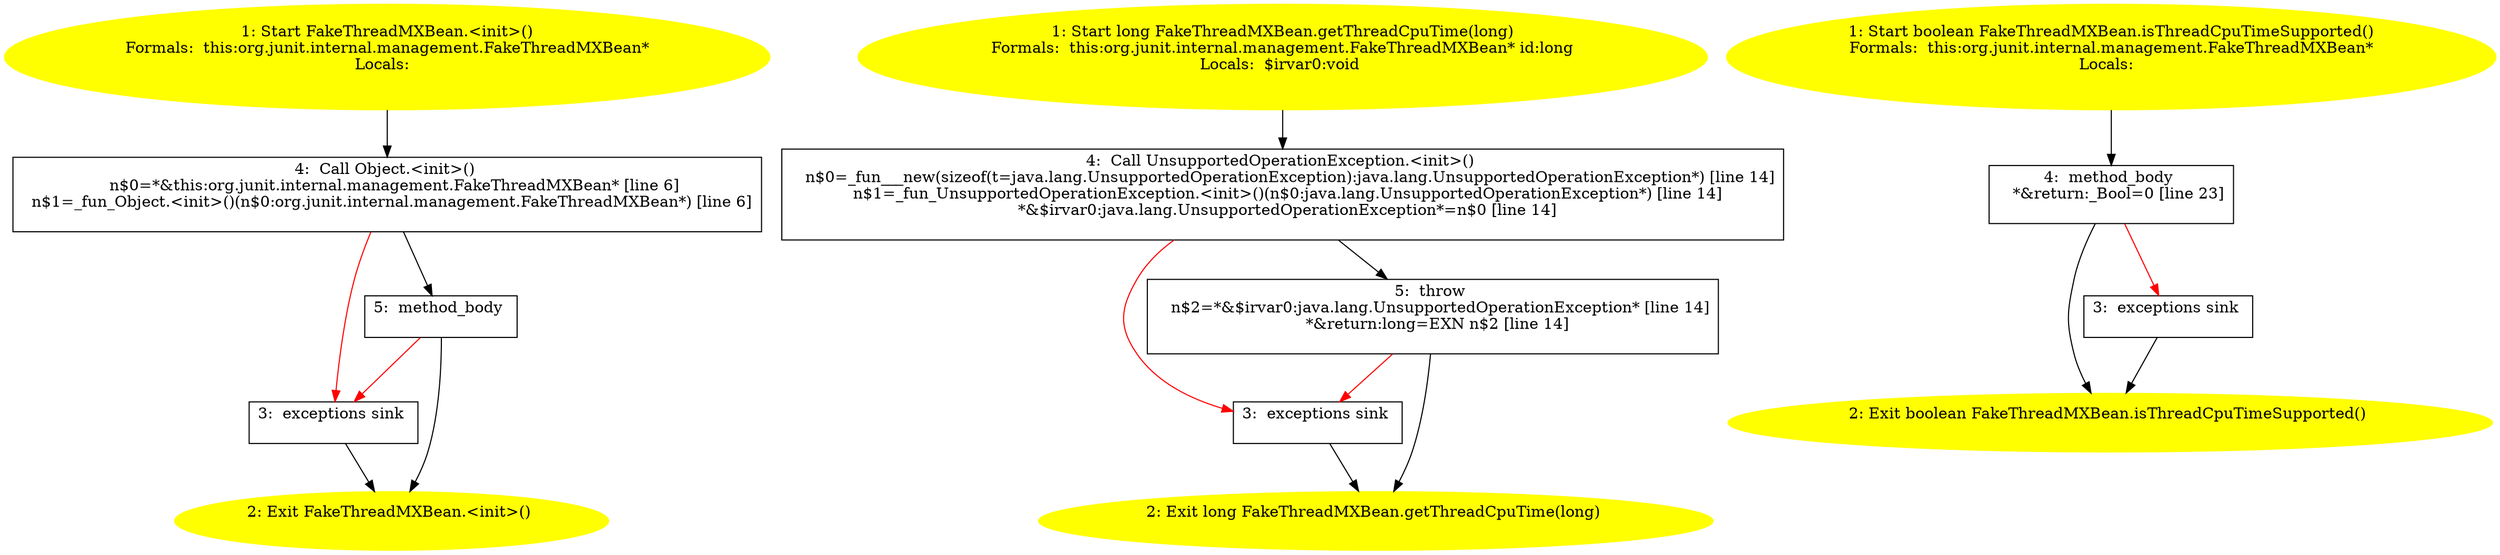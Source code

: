 /* @generated */
digraph cfg {
"org.junit.internal.management.FakeThreadMXBean.<init>().e4cb35be7d1f1b0823ea1850e67a5779_1" [label="1: Start FakeThreadMXBean.<init>()\nFormals:  this:org.junit.internal.management.FakeThreadMXBean*\nLocals:  \n  " color=yellow style=filled]
	

	 "org.junit.internal.management.FakeThreadMXBean.<init>().e4cb35be7d1f1b0823ea1850e67a5779_1" -> "org.junit.internal.management.FakeThreadMXBean.<init>().e4cb35be7d1f1b0823ea1850e67a5779_4" ;
"org.junit.internal.management.FakeThreadMXBean.<init>().e4cb35be7d1f1b0823ea1850e67a5779_2" [label="2: Exit FakeThreadMXBean.<init>() \n  " color=yellow style=filled]
	

"org.junit.internal.management.FakeThreadMXBean.<init>().e4cb35be7d1f1b0823ea1850e67a5779_3" [label="3:  exceptions sink \n  " shape="box"]
	

	 "org.junit.internal.management.FakeThreadMXBean.<init>().e4cb35be7d1f1b0823ea1850e67a5779_3" -> "org.junit.internal.management.FakeThreadMXBean.<init>().e4cb35be7d1f1b0823ea1850e67a5779_2" ;
"org.junit.internal.management.FakeThreadMXBean.<init>().e4cb35be7d1f1b0823ea1850e67a5779_4" [label="4:  Call Object.<init>() \n   n$0=*&this:org.junit.internal.management.FakeThreadMXBean* [line 6]\n  n$1=_fun_Object.<init>()(n$0:org.junit.internal.management.FakeThreadMXBean*) [line 6]\n " shape="box"]
	

	 "org.junit.internal.management.FakeThreadMXBean.<init>().e4cb35be7d1f1b0823ea1850e67a5779_4" -> "org.junit.internal.management.FakeThreadMXBean.<init>().e4cb35be7d1f1b0823ea1850e67a5779_5" ;
	 "org.junit.internal.management.FakeThreadMXBean.<init>().e4cb35be7d1f1b0823ea1850e67a5779_4" -> "org.junit.internal.management.FakeThreadMXBean.<init>().e4cb35be7d1f1b0823ea1850e67a5779_3" [color="red" ];
"org.junit.internal.management.FakeThreadMXBean.<init>().e4cb35be7d1f1b0823ea1850e67a5779_5" [label="5:  method_body \n  " shape="box"]
	

	 "org.junit.internal.management.FakeThreadMXBean.<init>().e4cb35be7d1f1b0823ea1850e67a5779_5" -> "org.junit.internal.management.FakeThreadMXBean.<init>().e4cb35be7d1f1b0823ea1850e67a5779_2" ;
	 "org.junit.internal.management.FakeThreadMXBean.<init>().e4cb35be7d1f1b0823ea1850e67a5779_5" -> "org.junit.internal.management.FakeThreadMXBean.<init>().e4cb35be7d1f1b0823ea1850e67a5779_3" [color="red" ];
"org.junit.internal.management.FakeThreadMXBean.getThreadCpuTime(long):long.48eb2f7c9b3dca8f7c12e839b635aeae_1" [label="1: Start long FakeThreadMXBean.getThreadCpuTime(long)\nFormals:  this:org.junit.internal.management.FakeThreadMXBean* id:long\nLocals:  $irvar0:void \n  " color=yellow style=filled]
	

	 "org.junit.internal.management.FakeThreadMXBean.getThreadCpuTime(long):long.48eb2f7c9b3dca8f7c12e839b635aeae_1" -> "org.junit.internal.management.FakeThreadMXBean.getThreadCpuTime(long):long.48eb2f7c9b3dca8f7c12e839b635aeae_4" ;
"org.junit.internal.management.FakeThreadMXBean.getThreadCpuTime(long):long.48eb2f7c9b3dca8f7c12e839b635aeae_2" [label="2: Exit long FakeThreadMXBean.getThreadCpuTime(long) \n  " color=yellow style=filled]
	

"org.junit.internal.management.FakeThreadMXBean.getThreadCpuTime(long):long.48eb2f7c9b3dca8f7c12e839b635aeae_3" [label="3:  exceptions sink \n  " shape="box"]
	

	 "org.junit.internal.management.FakeThreadMXBean.getThreadCpuTime(long):long.48eb2f7c9b3dca8f7c12e839b635aeae_3" -> "org.junit.internal.management.FakeThreadMXBean.getThreadCpuTime(long):long.48eb2f7c9b3dca8f7c12e839b635aeae_2" ;
"org.junit.internal.management.FakeThreadMXBean.getThreadCpuTime(long):long.48eb2f7c9b3dca8f7c12e839b635aeae_4" [label="4:  Call UnsupportedOperationException.<init>() \n   n$0=_fun___new(sizeof(t=java.lang.UnsupportedOperationException):java.lang.UnsupportedOperationException*) [line 14]\n  n$1=_fun_UnsupportedOperationException.<init>()(n$0:java.lang.UnsupportedOperationException*) [line 14]\n  *&$irvar0:java.lang.UnsupportedOperationException*=n$0 [line 14]\n " shape="box"]
	

	 "org.junit.internal.management.FakeThreadMXBean.getThreadCpuTime(long):long.48eb2f7c9b3dca8f7c12e839b635aeae_4" -> "org.junit.internal.management.FakeThreadMXBean.getThreadCpuTime(long):long.48eb2f7c9b3dca8f7c12e839b635aeae_5" ;
	 "org.junit.internal.management.FakeThreadMXBean.getThreadCpuTime(long):long.48eb2f7c9b3dca8f7c12e839b635aeae_4" -> "org.junit.internal.management.FakeThreadMXBean.getThreadCpuTime(long):long.48eb2f7c9b3dca8f7c12e839b635aeae_3" [color="red" ];
"org.junit.internal.management.FakeThreadMXBean.getThreadCpuTime(long):long.48eb2f7c9b3dca8f7c12e839b635aeae_5" [label="5:  throw \n   n$2=*&$irvar0:java.lang.UnsupportedOperationException* [line 14]\n  *&return:long=EXN n$2 [line 14]\n " shape="box"]
	

	 "org.junit.internal.management.FakeThreadMXBean.getThreadCpuTime(long):long.48eb2f7c9b3dca8f7c12e839b635aeae_5" -> "org.junit.internal.management.FakeThreadMXBean.getThreadCpuTime(long):long.48eb2f7c9b3dca8f7c12e839b635aeae_2" ;
	 "org.junit.internal.management.FakeThreadMXBean.getThreadCpuTime(long):long.48eb2f7c9b3dca8f7c12e839b635aeae_5" -> "org.junit.internal.management.FakeThreadMXBean.getThreadCpuTime(long):long.48eb2f7c9b3dca8f7c12e839b635aeae_3" [color="red" ];
"org.junit.internal.management.FakeThreadMXBean.isThreadCpuTimeSupported():boolean.4102353416a5d37b3c35adde9dd9b942_1" [label="1: Start boolean FakeThreadMXBean.isThreadCpuTimeSupported()\nFormals:  this:org.junit.internal.management.FakeThreadMXBean*\nLocals:  \n  " color=yellow style=filled]
	

	 "org.junit.internal.management.FakeThreadMXBean.isThreadCpuTimeSupported():boolean.4102353416a5d37b3c35adde9dd9b942_1" -> "org.junit.internal.management.FakeThreadMXBean.isThreadCpuTimeSupported():boolean.4102353416a5d37b3c35adde9dd9b942_4" ;
"org.junit.internal.management.FakeThreadMXBean.isThreadCpuTimeSupported():boolean.4102353416a5d37b3c35adde9dd9b942_2" [label="2: Exit boolean FakeThreadMXBean.isThreadCpuTimeSupported() \n  " color=yellow style=filled]
	

"org.junit.internal.management.FakeThreadMXBean.isThreadCpuTimeSupported():boolean.4102353416a5d37b3c35adde9dd9b942_3" [label="3:  exceptions sink \n  " shape="box"]
	

	 "org.junit.internal.management.FakeThreadMXBean.isThreadCpuTimeSupported():boolean.4102353416a5d37b3c35adde9dd9b942_3" -> "org.junit.internal.management.FakeThreadMXBean.isThreadCpuTimeSupported():boolean.4102353416a5d37b3c35adde9dd9b942_2" ;
"org.junit.internal.management.FakeThreadMXBean.isThreadCpuTimeSupported():boolean.4102353416a5d37b3c35adde9dd9b942_4" [label="4:  method_body \n   *&return:_Bool=0 [line 23]\n " shape="box"]
	

	 "org.junit.internal.management.FakeThreadMXBean.isThreadCpuTimeSupported():boolean.4102353416a5d37b3c35adde9dd9b942_4" -> "org.junit.internal.management.FakeThreadMXBean.isThreadCpuTimeSupported():boolean.4102353416a5d37b3c35adde9dd9b942_2" ;
	 "org.junit.internal.management.FakeThreadMXBean.isThreadCpuTimeSupported():boolean.4102353416a5d37b3c35adde9dd9b942_4" -> "org.junit.internal.management.FakeThreadMXBean.isThreadCpuTimeSupported():boolean.4102353416a5d37b3c35adde9dd9b942_3" [color="red" ];
}
